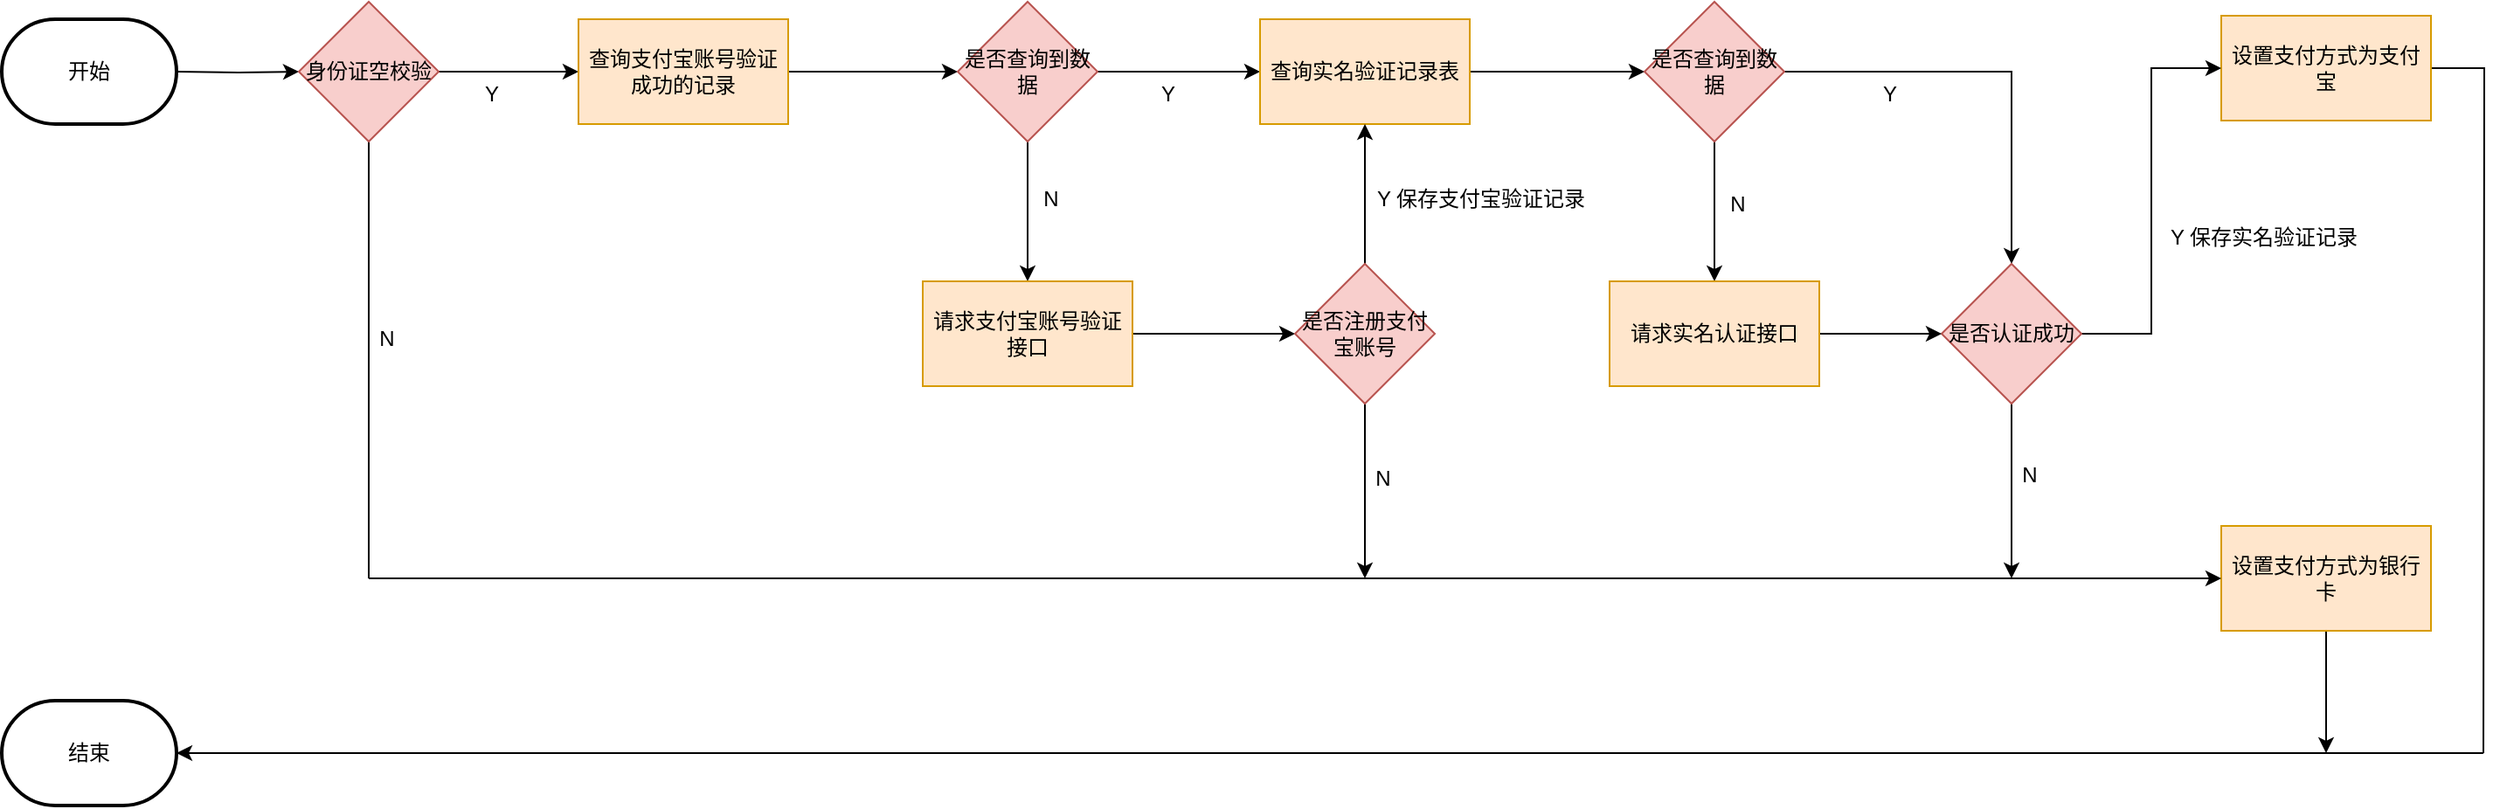 <mxfile version="24.0.0" type="github">
  <diagram name="第 1 页" id="1bkn0Ovkejx9ZDLXdHxm">
    <mxGraphModel dx="1687" dy="907" grid="1" gridSize="10" guides="1" tooltips="1" connect="1" arrows="1" fold="1" page="1" pageScale="1" pageWidth="1654" pageHeight="2336" math="0" shadow="0">
      <root>
        <mxCell id="0" />
        <mxCell id="1" parent="0" />
        <mxCell id="W5AzSV3STd5MCS2JKmGn-8" value="" style="edgeStyle=orthogonalEdgeStyle;rounded=0;orthogonalLoop=1;jettySize=auto;html=1;" edge="1" parent="1" target="W5AzSV3STd5MCS2JKmGn-4">
          <mxGeometry relative="1" as="geometry">
            <mxPoint x="300" y="180" as="sourcePoint" />
          </mxGeometry>
        </mxCell>
        <mxCell id="W5AzSV3STd5MCS2JKmGn-10" value="" style="edgeStyle=orthogonalEdgeStyle;rounded=0;orthogonalLoop=1;jettySize=auto;html=1;" edge="1" parent="1" source="W5AzSV3STd5MCS2JKmGn-4" target="W5AzSV3STd5MCS2JKmGn-5">
          <mxGeometry relative="1" as="geometry" />
        </mxCell>
        <mxCell id="W5AzSV3STd5MCS2JKmGn-58" style="edgeStyle=orthogonalEdgeStyle;rounded=0;orthogonalLoop=1;jettySize=auto;html=1;endArrow=none;endFill=0;" edge="1" parent="1" source="W5AzSV3STd5MCS2JKmGn-4">
          <mxGeometry relative="1" as="geometry">
            <mxPoint x="410" y="470" as="targetPoint" />
          </mxGeometry>
        </mxCell>
        <mxCell id="W5AzSV3STd5MCS2JKmGn-4" value="身份证空校验" style="rhombus;whiteSpace=wrap;html=1;fillColor=#f8cecc;strokeColor=#b85450;" vertex="1" parent="1">
          <mxGeometry x="370" y="140" width="80" height="80" as="geometry" />
        </mxCell>
        <mxCell id="W5AzSV3STd5MCS2JKmGn-9" value="" style="edgeStyle=orthogonalEdgeStyle;rounded=0;orthogonalLoop=1;jettySize=auto;html=1;" edge="1" parent="1" source="W5AzSV3STd5MCS2JKmGn-5" target="W5AzSV3STd5MCS2JKmGn-6">
          <mxGeometry relative="1" as="geometry" />
        </mxCell>
        <mxCell id="W5AzSV3STd5MCS2JKmGn-5" value="查询支付宝账号验证成功的记录" style="rounded=0;whiteSpace=wrap;html=1;fillColor=#ffe6cc;strokeColor=#d79b00;" vertex="1" parent="1">
          <mxGeometry x="530" y="150" width="120" height="60" as="geometry" />
        </mxCell>
        <mxCell id="W5AzSV3STd5MCS2JKmGn-13" value="" style="edgeStyle=orthogonalEdgeStyle;rounded=0;orthogonalLoop=1;jettySize=auto;html=1;" edge="1" parent="1" source="W5AzSV3STd5MCS2JKmGn-6" target="W5AzSV3STd5MCS2JKmGn-11">
          <mxGeometry relative="1" as="geometry" />
        </mxCell>
        <mxCell id="W5AzSV3STd5MCS2JKmGn-15" value="" style="edgeStyle=orthogonalEdgeStyle;rounded=0;orthogonalLoop=1;jettySize=auto;html=1;" edge="1" parent="1" source="W5AzSV3STd5MCS2JKmGn-6" target="W5AzSV3STd5MCS2JKmGn-7">
          <mxGeometry relative="1" as="geometry" />
        </mxCell>
        <mxCell id="W5AzSV3STd5MCS2JKmGn-6" value="是否查询到数据" style="rhombus;whiteSpace=wrap;html=1;fillColor=#f8cecc;strokeColor=#b85450;" vertex="1" parent="1">
          <mxGeometry x="747" y="140" width="80" height="80" as="geometry" />
        </mxCell>
        <mxCell id="W5AzSV3STd5MCS2JKmGn-17" value="" style="edgeStyle=orthogonalEdgeStyle;rounded=0;orthogonalLoop=1;jettySize=auto;html=1;" edge="1" parent="1" source="W5AzSV3STd5MCS2JKmGn-7" target="W5AzSV3STd5MCS2JKmGn-14">
          <mxGeometry relative="1" as="geometry" />
        </mxCell>
        <mxCell id="W5AzSV3STd5MCS2JKmGn-7" value="查询实名验证记录表" style="rounded=0;whiteSpace=wrap;html=1;fillColor=#ffe6cc;strokeColor=#d79b00;" vertex="1" parent="1">
          <mxGeometry x="920" y="150" width="120" height="60" as="geometry" />
        </mxCell>
        <mxCell id="W5AzSV3STd5MCS2JKmGn-41" value="" style="edgeStyle=orthogonalEdgeStyle;rounded=0;orthogonalLoop=1;jettySize=auto;html=1;" edge="1" parent="1" source="W5AzSV3STd5MCS2JKmGn-11" target="W5AzSV3STd5MCS2JKmGn-40">
          <mxGeometry relative="1" as="geometry" />
        </mxCell>
        <mxCell id="W5AzSV3STd5MCS2JKmGn-11" value="请求支付宝账号验证接口" style="rounded=0;whiteSpace=wrap;html=1;fillColor=#ffe6cc;strokeColor=#d79b00;" vertex="1" parent="1">
          <mxGeometry x="727" y="300" width="120" height="60" as="geometry" />
        </mxCell>
        <mxCell id="W5AzSV3STd5MCS2JKmGn-37" value="" style="edgeStyle=orthogonalEdgeStyle;rounded=0;orthogonalLoop=1;jettySize=auto;html=1;" edge="1" parent="1" source="W5AzSV3STd5MCS2JKmGn-14" target="W5AzSV3STd5MCS2JKmGn-36">
          <mxGeometry relative="1" as="geometry" />
        </mxCell>
        <mxCell id="W5AzSV3STd5MCS2JKmGn-50" style="edgeStyle=orthogonalEdgeStyle;rounded=0;orthogonalLoop=1;jettySize=auto;html=1;entryX=0.5;entryY=0;entryDx=0;entryDy=0;" edge="1" parent="1" source="W5AzSV3STd5MCS2JKmGn-14" target="W5AzSV3STd5MCS2JKmGn-34">
          <mxGeometry relative="1" as="geometry" />
        </mxCell>
        <mxCell id="W5AzSV3STd5MCS2JKmGn-14" value="是否查询到数据" style="rhombus;whiteSpace=wrap;html=1;fillColor=#f8cecc;strokeColor=#b85450;" vertex="1" parent="1">
          <mxGeometry x="1140" y="140" width="80" height="80" as="geometry" />
        </mxCell>
        <mxCell id="W5AzSV3STd5MCS2JKmGn-55" style="edgeStyle=orthogonalEdgeStyle;rounded=0;orthogonalLoop=1;jettySize=auto;html=1;endArrow=none;endFill=0;" edge="1" parent="1" source="W5AzSV3STd5MCS2JKmGn-18">
          <mxGeometry relative="1" as="geometry">
            <mxPoint x="1620" y="570" as="targetPoint" />
          </mxGeometry>
        </mxCell>
        <mxCell id="W5AzSV3STd5MCS2JKmGn-18" value="设置支付方式为支付宝" style="rounded=0;whiteSpace=wrap;html=1;fillColor=#ffe6cc;strokeColor=#d79b00;" vertex="1" parent="1">
          <mxGeometry x="1470" y="148" width="120" height="60" as="geometry" />
        </mxCell>
        <mxCell id="W5AzSV3STd5MCS2JKmGn-68" style="edgeStyle=orthogonalEdgeStyle;rounded=0;orthogonalLoop=1;jettySize=auto;html=1;" edge="1" parent="1" source="W5AzSV3STd5MCS2JKmGn-20">
          <mxGeometry relative="1" as="geometry">
            <mxPoint x="1530" y="570" as="targetPoint" />
          </mxGeometry>
        </mxCell>
        <mxCell id="W5AzSV3STd5MCS2JKmGn-20" value="设置支付方式为银行卡" style="rounded=0;whiteSpace=wrap;html=1;fillColor=#ffe6cc;strokeColor=#d79b00;" vertex="1" parent="1">
          <mxGeometry x="1470" y="440" width="120" height="60" as="geometry" />
        </mxCell>
        <mxCell id="W5AzSV3STd5MCS2JKmGn-28" value="开始" style="strokeWidth=2;html=1;shape=mxgraph.flowchart.terminator;whiteSpace=wrap;" vertex="1" parent="1">
          <mxGeometry x="200" y="150" width="100" height="60" as="geometry" />
        </mxCell>
        <mxCell id="W5AzSV3STd5MCS2JKmGn-29" value="结束" style="strokeWidth=2;html=1;shape=mxgraph.flowchart.terminator;whiteSpace=wrap;" vertex="1" parent="1">
          <mxGeometry x="200" y="540" width="100" height="60" as="geometry" />
        </mxCell>
        <mxCell id="W5AzSV3STd5MCS2JKmGn-30" value="N" style="text;html=1;align=center;verticalAlign=middle;resizable=0;points=[];autosize=1;strokeColor=none;fillColor=none;" vertex="1" parent="1">
          <mxGeometry x="785" y="238" width="30" height="30" as="geometry" />
        </mxCell>
        <mxCell id="W5AzSV3STd5MCS2JKmGn-31" value="Y" style="text;html=1;align=center;verticalAlign=middle;resizable=0;points=[];autosize=1;strokeColor=none;fillColor=none;" vertex="1" parent="1">
          <mxGeometry x="852" y="178" width="30" height="30" as="geometry" />
        </mxCell>
        <mxCell id="W5AzSV3STd5MCS2JKmGn-32" value="Y" style="text;html=1;align=center;verticalAlign=middle;resizable=0;points=[];autosize=1;strokeColor=none;fillColor=none;" vertex="1" parent="1">
          <mxGeometry x="465" y="178" width="30" height="30" as="geometry" />
        </mxCell>
        <mxCell id="W5AzSV3STd5MCS2JKmGn-52" style="edgeStyle=orthogonalEdgeStyle;rounded=0;orthogonalLoop=1;jettySize=auto;html=1;entryX=0;entryY=0.5;entryDx=0;entryDy=0;" edge="1" parent="1" source="W5AzSV3STd5MCS2JKmGn-34" target="W5AzSV3STd5MCS2JKmGn-18">
          <mxGeometry relative="1" as="geometry" />
        </mxCell>
        <mxCell id="W5AzSV3STd5MCS2JKmGn-63" style="edgeStyle=orthogonalEdgeStyle;rounded=0;orthogonalLoop=1;jettySize=auto;html=1;" edge="1" parent="1" source="W5AzSV3STd5MCS2JKmGn-34">
          <mxGeometry relative="1" as="geometry">
            <mxPoint x="1350" y="470" as="targetPoint" />
          </mxGeometry>
        </mxCell>
        <mxCell id="W5AzSV3STd5MCS2JKmGn-34" value="是否认证成功" style="rhombus;whiteSpace=wrap;html=1;fillColor=#f8cecc;strokeColor=#b85450;" vertex="1" parent="1">
          <mxGeometry x="1310" y="290" width="80" height="80" as="geometry" />
        </mxCell>
        <mxCell id="W5AzSV3STd5MCS2JKmGn-51" style="edgeStyle=orthogonalEdgeStyle;rounded=0;orthogonalLoop=1;jettySize=auto;html=1;entryX=0;entryY=0.5;entryDx=0;entryDy=0;" edge="1" parent="1" source="W5AzSV3STd5MCS2JKmGn-36" target="W5AzSV3STd5MCS2JKmGn-34">
          <mxGeometry relative="1" as="geometry" />
        </mxCell>
        <mxCell id="W5AzSV3STd5MCS2JKmGn-36" value="请求实名认证接口" style="rounded=0;whiteSpace=wrap;html=1;fillColor=#ffe6cc;strokeColor=#d79b00;" vertex="1" parent="1">
          <mxGeometry x="1120" y="300" width="120" height="60" as="geometry" />
        </mxCell>
        <mxCell id="W5AzSV3STd5MCS2JKmGn-42" value="" style="edgeStyle=orthogonalEdgeStyle;rounded=0;orthogonalLoop=1;jettySize=auto;html=1;" edge="1" parent="1" source="W5AzSV3STd5MCS2JKmGn-40" target="W5AzSV3STd5MCS2JKmGn-7">
          <mxGeometry relative="1" as="geometry" />
        </mxCell>
        <mxCell id="W5AzSV3STd5MCS2JKmGn-61" style="edgeStyle=orthogonalEdgeStyle;rounded=0;orthogonalLoop=1;jettySize=auto;html=1;" edge="1" parent="1" source="W5AzSV3STd5MCS2JKmGn-40">
          <mxGeometry relative="1" as="geometry">
            <mxPoint x="980" y="470" as="targetPoint" />
          </mxGeometry>
        </mxCell>
        <mxCell id="W5AzSV3STd5MCS2JKmGn-40" value="是否注册支付宝账号" style="rhombus;whiteSpace=wrap;html=1;fillColor=#f8cecc;strokeColor=#b85450;" vertex="1" parent="1">
          <mxGeometry x="940" y="290" width="80" height="80" as="geometry" />
        </mxCell>
        <mxCell id="W5AzSV3STd5MCS2JKmGn-43" value="Y 保存支付宝验证记录" style="text;html=1;align=center;verticalAlign=middle;resizable=0;points=[];autosize=1;strokeColor=none;fillColor=none;" vertex="1" parent="1">
          <mxGeometry x="976" y="238" width="140" height="30" as="geometry" />
        </mxCell>
        <mxCell id="W5AzSV3STd5MCS2JKmGn-44" value="N" style="text;html=1;align=center;verticalAlign=middle;resizable=0;points=[];autosize=1;strokeColor=none;fillColor=none;" vertex="1" parent="1">
          <mxGeometry x="1178" y="241" width="30" height="30" as="geometry" />
        </mxCell>
        <mxCell id="W5AzSV3STd5MCS2JKmGn-45" value="Y" style="text;html=1;align=center;verticalAlign=middle;resizable=0;points=[];autosize=1;strokeColor=none;fillColor=none;" vertex="1" parent="1">
          <mxGeometry x="1265" y="178" width="30" height="30" as="geometry" />
        </mxCell>
        <mxCell id="W5AzSV3STd5MCS2JKmGn-59" value="" style="endArrow=classic;html=1;rounded=0;endFill=1;entryX=0;entryY=0.5;entryDx=0;entryDy=0;" edge="1" parent="1" target="W5AzSV3STd5MCS2JKmGn-20">
          <mxGeometry width="50" height="50" relative="1" as="geometry">
            <mxPoint x="410" y="470" as="sourcePoint" />
            <mxPoint x="1430" y="470" as="targetPoint" />
          </mxGeometry>
        </mxCell>
        <mxCell id="W5AzSV3STd5MCS2JKmGn-62" value="N" style="text;html=1;align=center;verticalAlign=middle;resizable=0;points=[];autosize=1;strokeColor=none;fillColor=none;" vertex="1" parent="1">
          <mxGeometry x="975" y="398" width="30" height="30" as="geometry" />
        </mxCell>
        <mxCell id="W5AzSV3STd5MCS2JKmGn-64" value="N" style="text;html=1;align=center;verticalAlign=middle;resizable=0;points=[];autosize=1;strokeColor=none;fillColor=none;" vertex="1" parent="1">
          <mxGeometry x="1345" y="396" width="30" height="30" as="geometry" />
        </mxCell>
        <mxCell id="W5AzSV3STd5MCS2JKmGn-65" value="Y 保存实名验证记录" style="text;html=1;align=center;verticalAlign=middle;resizable=0;points=[];autosize=1;strokeColor=none;fillColor=none;" vertex="1" parent="1">
          <mxGeometry x="1429" y="260" width="130" height="30" as="geometry" />
        </mxCell>
        <mxCell id="W5AzSV3STd5MCS2JKmGn-66" value="N" style="text;html=1;align=center;verticalAlign=middle;resizable=0;points=[];autosize=1;strokeColor=none;fillColor=none;" vertex="1" parent="1">
          <mxGeometry x="405" y="318" width="30" height="30" as="geometry" />
        </mxCell>
        <mxCell id="W5AzSV3STd5MCS2JKmGn-67" value="" style="endArrow=classic;html=1;rounded=0;" edge="1" parent="1" target="W5AzSV3STd5MCS2JKmGn-29">
          <mxGeometry width="50" height="50" relative="1" as="geometry">
            <mxPoint x="1620" y="570" as="sourcePoint" />
            <mxPoint x="900" y="370" as="targetPoint" />
          </mxGeometry>
        </mxCell>
      </root>
    </mxGraphModel>
  </diagram>
</mxfile>
